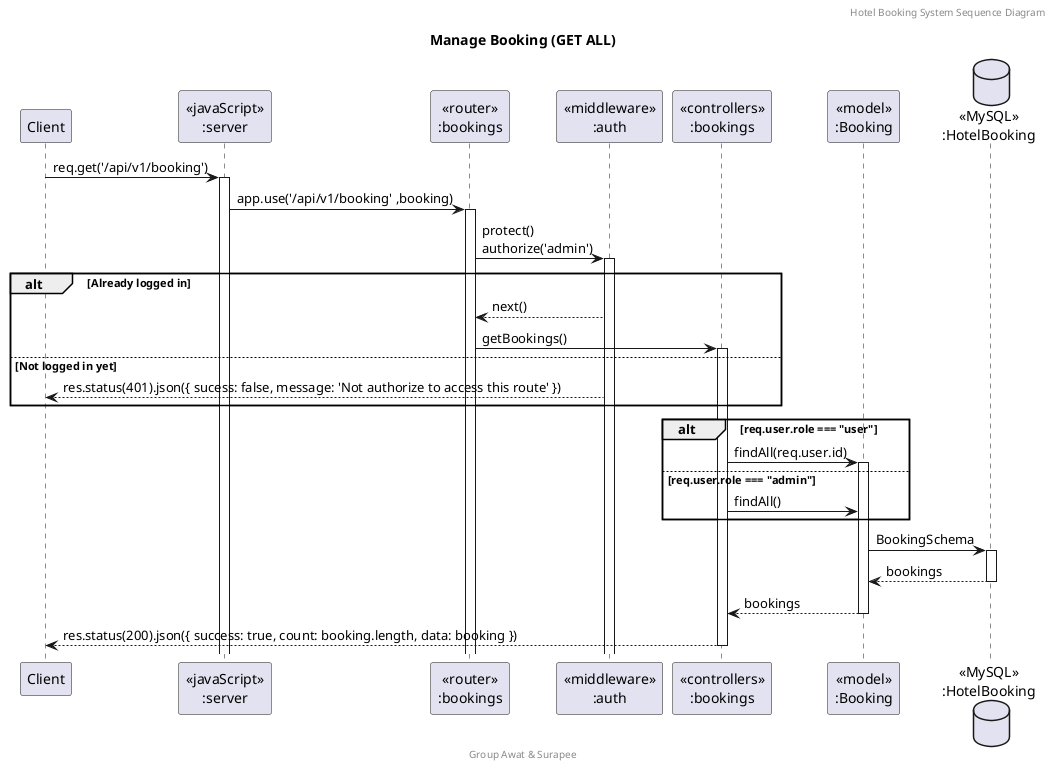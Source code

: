 @startuml Manage Booking (GET ALL)

header Hotel Booking System Sequence Diagram
footer Group Awat & Surapee
title "Manage Booking (GET ALL)"

participant "Client" as client
participant "<<javaScript>>\n:server" as server
participant "<<router>>\n:bookings" as routerBooking
participant "<<middleware>>\n:auth" as middleware
participant "<<controllers>>\n:bookings" as controllersBooking
participant "<<model>>\n:Booking" as modelBooking
database "<<MySQL>>\n:HotelBooking" as HotelBookingDatabase

client -> server ++:req.get('/api/v1/booking')
server -> routerBooking ++:app.use('/api/v1/booking' ,booking)
routerBooking -> middleware ++:protect()\nauthorize('admin')
alt Already logged in
    middleware --> routerBooking : next()
    routerBooking -> controllersBooking ++: getBookings()
else Not logged in yet
    middleware --> client : res.status(401).json({ sucess: false, message: 'Not authorize to access this route' })
end
alt req.user.role === "user"
    controllersBooking -> modelBooking ++: findAll(req.user.id)
else req.user.role === "admin"
    controllersBooking -> modelBooking : findAll()
end

modelBooking -> HotelBookingDatabase ++: BookingSchema
HotelBookingDatabase --> modelBooking --: bookings
controllersBooking <-- modelBooking --: bookings
controllersBooking --> client --:res.status(200).json({ success: true, count: booking.length, data: booking })

@enduml
